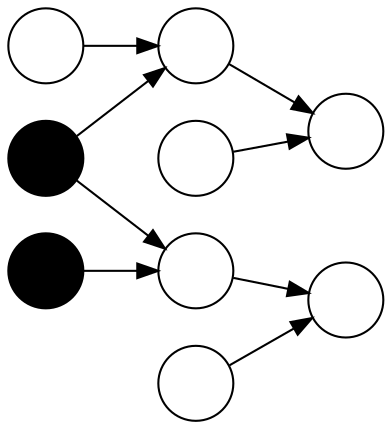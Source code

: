strict digraph SuccessorArguments
{
	graph [rankdir="LR"];

	0 [label="",shape="circle"];
	1 [label="",shape="circle"];
	2 [label="",shape="circle"];
	3 [label="",shape="circle"];
	4 [label="",shape="circle"];
	5 [label="",shape="circle"];
	6 [label="",shape="circle"];
	7 [label="",shape="circle"];
	8 [label="",shape="circle"];

	0 -> 3;
	1 -> 3;
	1 -> 4;
	2 -> 4;
	3 -> 7;
	5 -> 7;
	4 -> 8;
	6 -> 8;

	1 [style="filled",fillcolor="black"];
	2 [style="filled",fillcolor="black"];
}